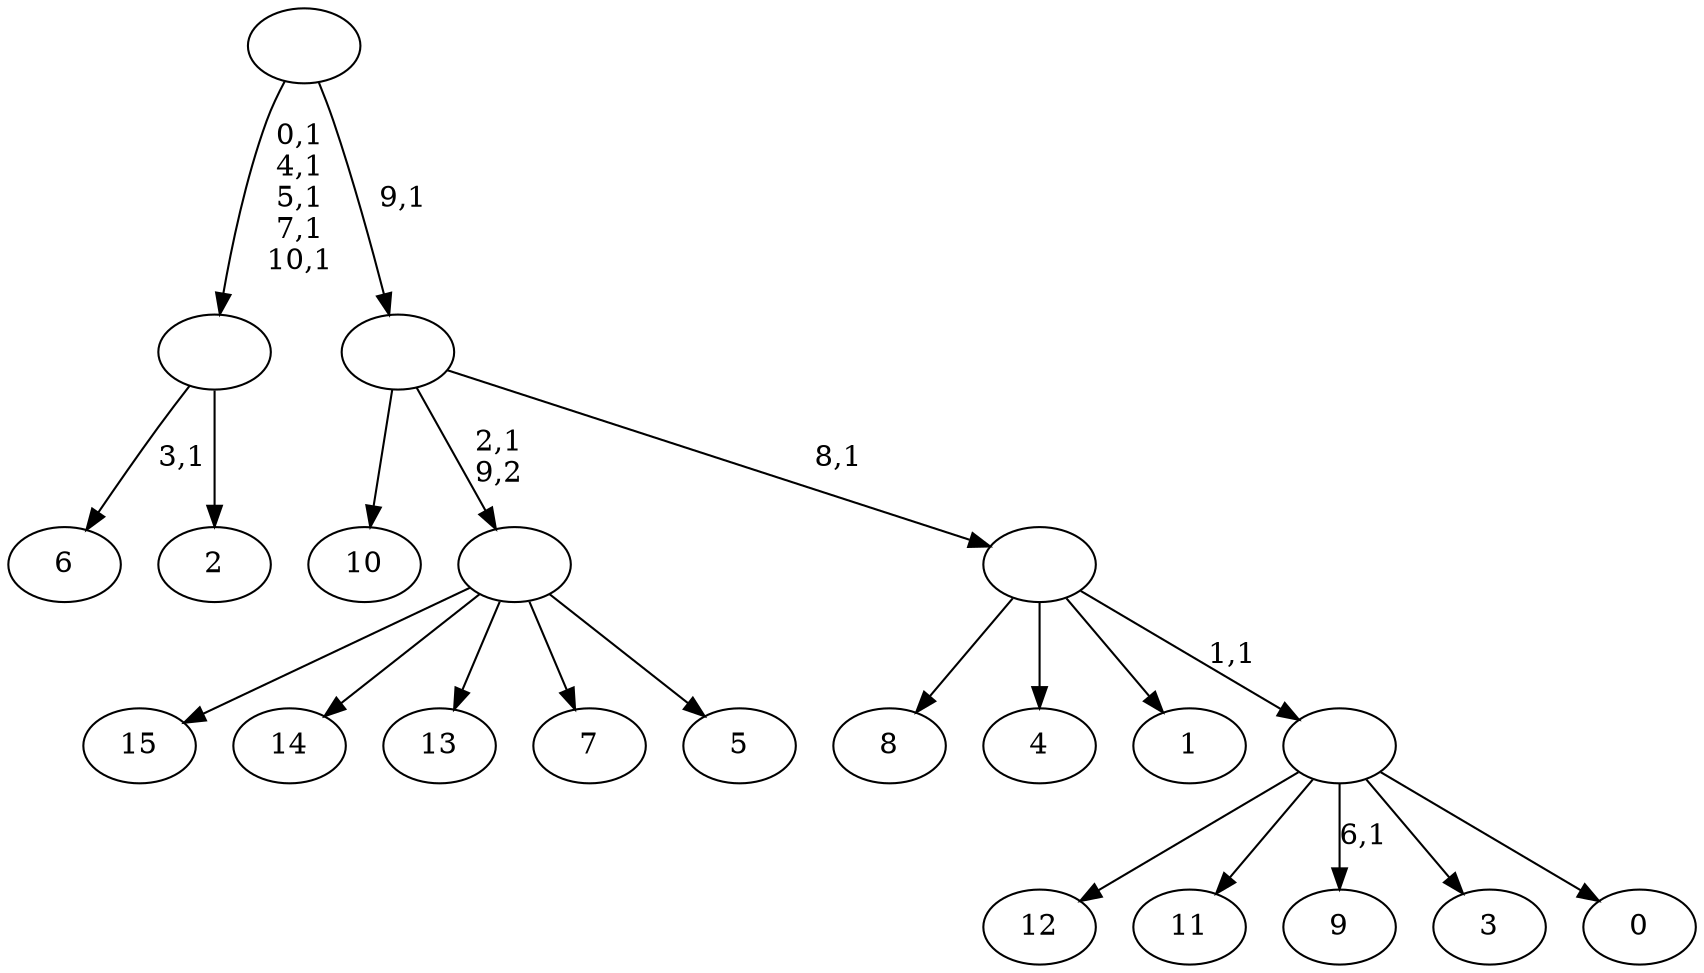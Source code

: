 digraph T {
	27 [label="15"]
	26 [label="14"]
	25 [label="13"]
	24 [label="12"]
	23 [label="11"]
	22 [label="10"]
	21 [label="9"]
	19 [label="8"]
	18 [label="7"]
	17 [label="6"]
	15 [label="5"]
	14 [label=""]
	13 [label="4"]
	12 [label="3"]
	11 [label="2"]
	10 [label=""]
	5 [label="1"]
	4 [label="0"]
	3 [label=""]
	2 [label=""]
	1 [label=""]
	0 [label=""]
	14 -> 27 [label=""]
	14 -> 26 [label=""]
	14 -> 25 [label=""]
	14 -> 18 [label=""]
	14 -> 15 [label=""]
	10 -> 17 [label="3,1"]
	10 -> 11 [label=""]
	3 -> 21 [label="6,1"]
	3 -> 24 [label=""]
	3 -> 23 [label=""]
	3 -> 12 [label=""]
	3 -> 4 [label=""]
	2 -> 19 [label=""]
	2 -> 13 [label=""]
	2 -> 5 [label=""]
	2 -> 3 [label="1,1"]
	1 -> 22 [label=""]
	1 -> 14 [label="2,1\n9,2"]
	1 -> 2 [label="8,1"]
	0 -> 10 [label="0,1\n4,1\n5,1\n7,1\n10,1"]
	0 -> 1 [label="9,1"]
}

